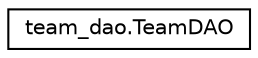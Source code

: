 digraph "Graphical Class Hierarchy"
{
  edge [fontname="Helvetica",fontsize="10",labelfontname="Helvetica",labelfontsize="10"];
  node [fontname="Helvetica",fontsize="10",shape=record];
  rankdir="LR";
  Node0 [label="team_dao.TeamDAO",height=0.2,width=0.4,color="black", fillcolor="white", style="filled",URL="$classteam__dao_1_1_team_d_a_o.html"];
}
